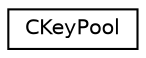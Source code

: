 digraph "Graphical Class Hierarchy"
{
  edge [fontname="Helvetica",fontsize="10",labelfontname="Helvetica",labelfontsize="10"];
  node [fontname="Helvetica",fontsize="10",shape=record];
  rankdir="LR";
  Node0 [label="CKeyPool",height=0.2,width=0.4,color="black", fillcolor="white", style="filled",URL="$d8/d97/class_c_key_pool.html",tooltip="A key pool entry. "];
}
